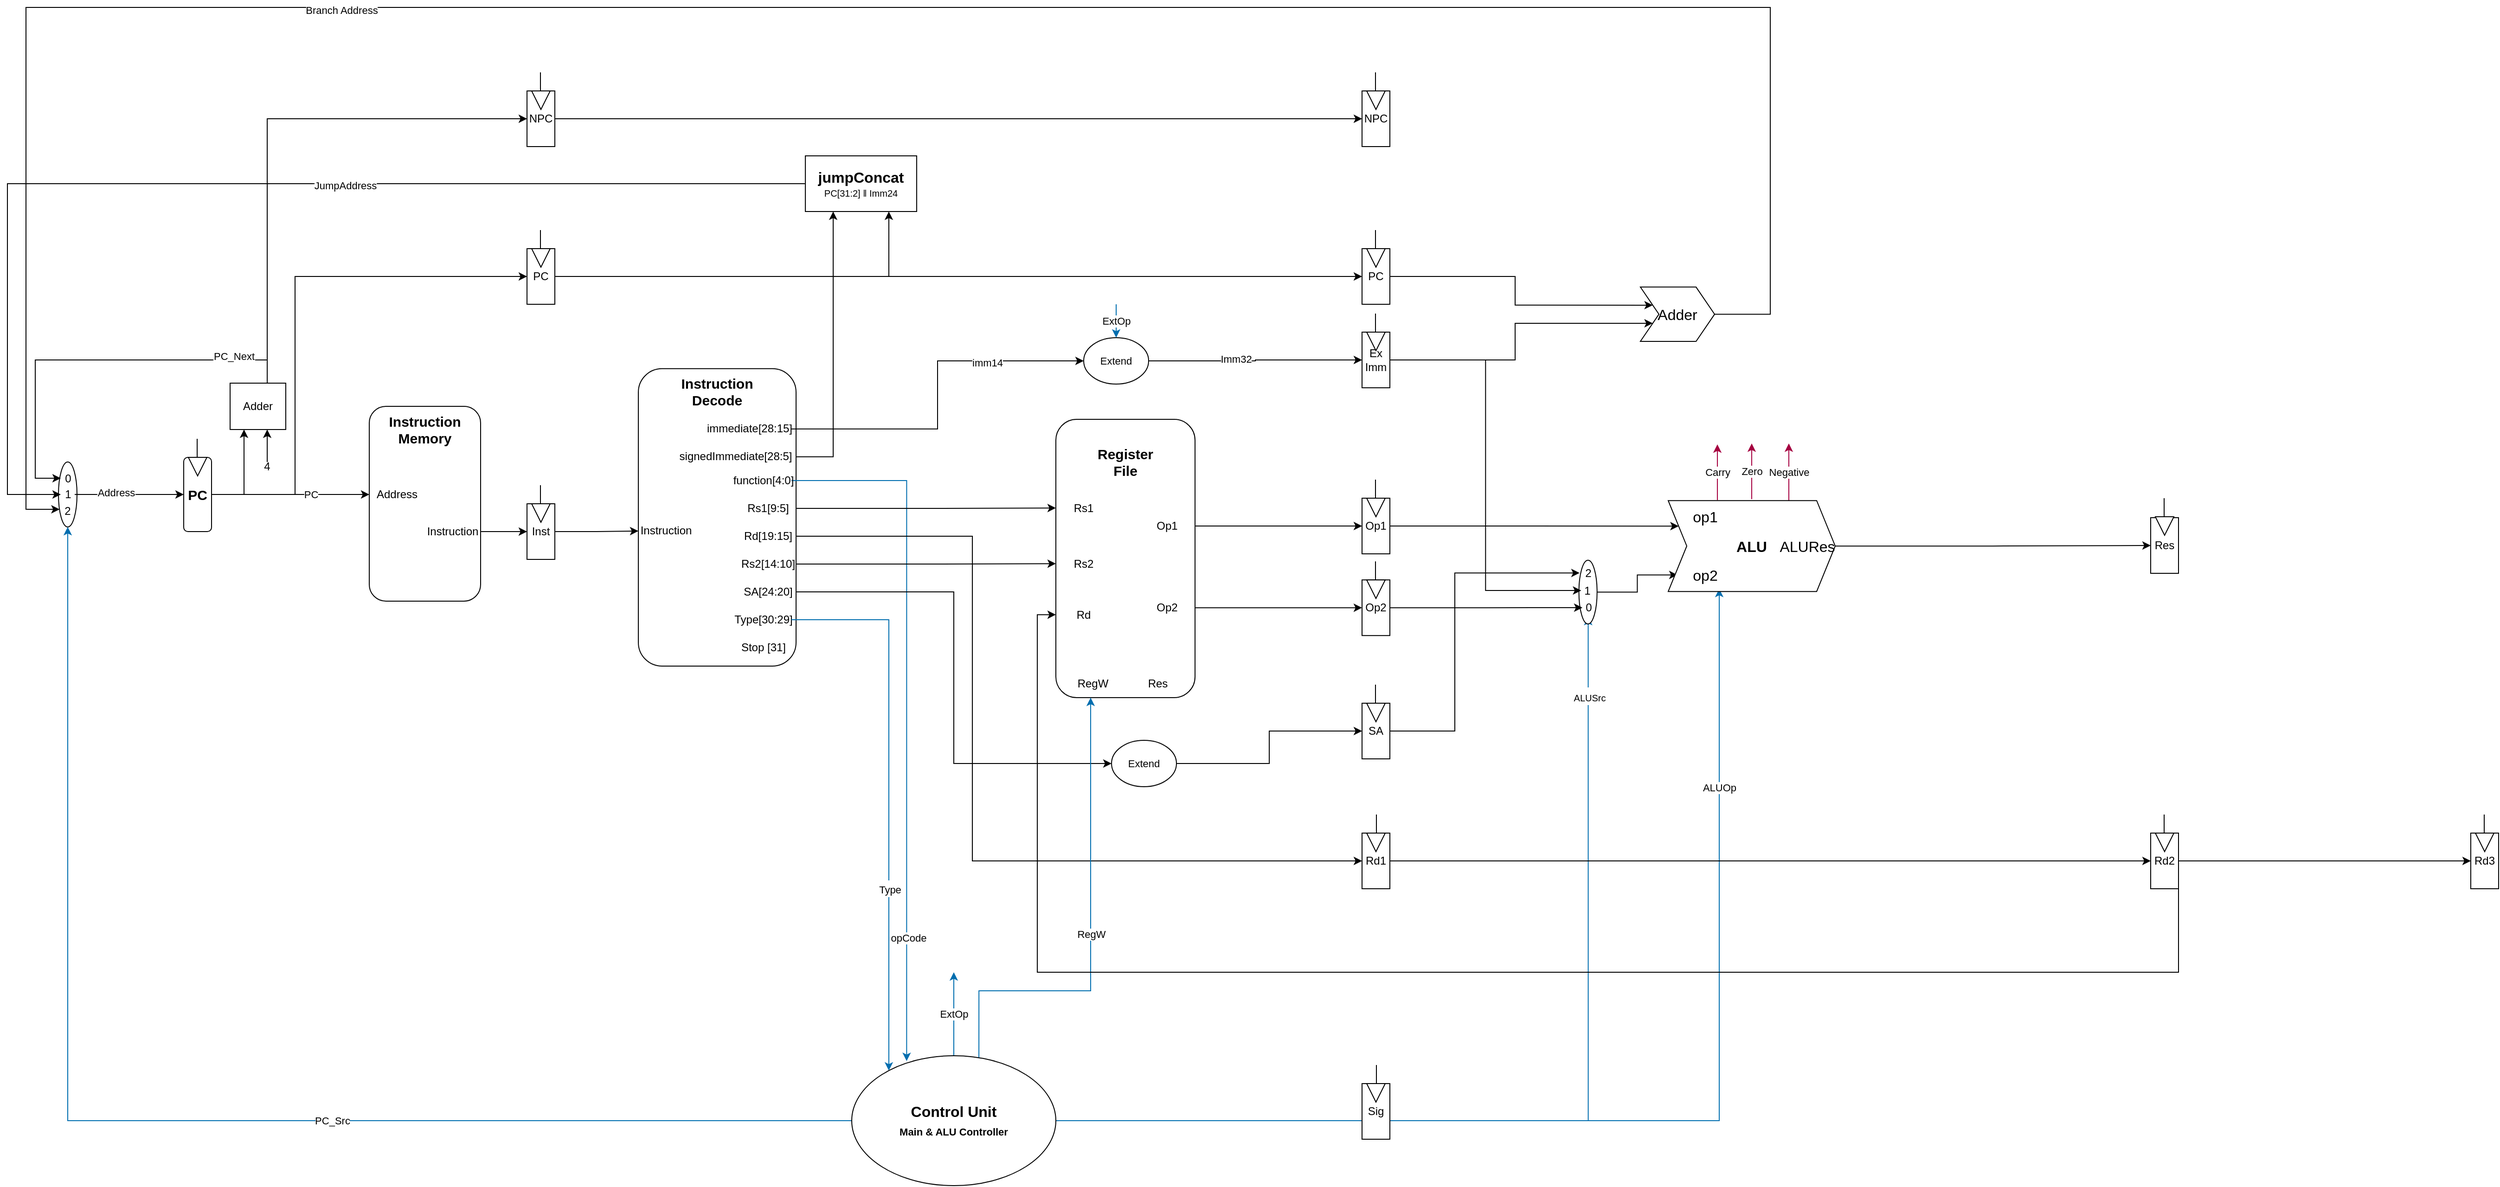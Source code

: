 <mxfile version="20.8.20" type="device"><diagram name="Page-1" id="oXEudOJj_U4BH6R97gdO"><mxGraphModel dx="4700" dy="2880" grid="1" gridSize="10" guides="1" tooltips="1" connect="1" arrows="1" fold="1" page="1" pageScale="1" pageWidth="850" pageHeight="1100" math="0" shadow="0"><root><mxCell id="0"/><mxCell id="1" parent="0"/><mxCell id="ouAhPFaxpFhqAEhYPpZJ-1" value="" style="rounded=1;whiteSpace=wrap;html=1;" parent="1" vertex="1"><mxGeometry x="-1100" y="200" width="120" height="210" as="geometry"/></mxCell><mxCell id="ouAhPFaxpFhqAEhYPpZJ-2" value="&lt;b&gt;&lt;font style=&quot;font-size: 15px;&quot;&gt;Instruction Memory&lt;/font&gt;&lt;/b&gt;" style="text;html=1;strokeColor=none;fillColor=none;align=center;verticalAlign=middle;whiteSpace=wrap;rounded=0;" parent="1" vertex="1"><mxGeometry x="-1070" y="210" width="60" height="30" as="geometry"/></mxCell><mxCell id="ouAhPFaxpFhqAEhYPpZJ-3" value="Address" style="text;html=1;strokeColor=none;fillColor=none;align=center;verticalAlign=middle;whiteSpace=wrap;rounded=0;" parent="1" vertex="1"><mxGeometry x="-1100" y="280" width="60" height="30" as="geometry"/></mxCell><mxCell id="ouAhPFaxpFhqAEhYPpZJ-62" style="edgeStyle=orthogonalEdgeStyle;rounded=0;orthogonalLoop=1;jettySize=auto;html=1;entryX=0;entryY=0.5;entryDx=0;entryDy=0;" parent="1" source="ouAhPFaxpFhqAEhYPpZJ-4" target="ouAhPFaxpFhqAEhYPpZJ-21" edge="1"><mxGeometry relative="1" as="geometry"/></mxCell><mxCell id="ouAhPFaxpFhqAEhYPpZJ-4" value="Instruction" style="text;html=1;strokeColor=none;fillColor=none;align=center;verticalAlign=middle;whiteSpace=wrap;rounded=0;" parent="1" vertex="1"><mxGeometry x="-1040" y="320" width="60" height="30" as="geometry"/></mxCell><mxCell id="ouAhPFaxpFhqAEhYPpZJ-5" value="" style="rounded=1;whiteSpace=wrap;html=1;" parent="1" vertex="1"><mxGeometry x="-810" y="159.41" width="170" height="320.59" as="geometry"/></mxCell><mxCell id="ouAhPFaxpFhqAEhYPpZJ-6" value="Instruction" style="text;html=1;strokeColor=none;fillColor=none;align=center;verticalAlign=middle;whiteSpace=wrap;rounded=0;" parent="1" vertex="1"><mxGeometry x="-810" y="319.41" width="60" height="30" as="geometry"/></mxCell><mxCell id="ouAhPFaxpFhqAEhYPpZJ-7" value="&lt;b&gt;&lt;font style=&quot;font-size: 15px;&quot;&gt;Instruction Decode&lt;/font&gt;&lt;/b&gt;" style="text;html=1;strokeColor=none;fillColor=none;align=center;verticalAlign=middle;whiteSpace=wrap;rounded=0;" parent="1" vertex="1"><mxGeometry x="-755" y="169.41" width="60" height="30" as="geometry"/></mxCell><mxCell id="6wjVAZFDUdarTCXk0sE8-6" style="edgeStyle=orthogonalEdgeStyle;rounded=0;orthogonalLoop=1;jettySize=auto;html=1;fillColor=#1ba1e2;strokeColor=#006EAF;entryX=0.269;entryY=0.041;entryDx=0;entryDy=0;entryPerimeter=0;" edge="1" parent="1" source="ouAhPFaxpFhqAEhYPpZJ-8" target="6wjVAZFDUdarTCXk0sE8-11"><mxGeometry relative="1" as="geometry"><mxPoint x="-436" y="906" as="targetPoint"/></mxGeometry></mxCell><mxCell id="6wjVAZFDUdarTCXk0sE8-14" value="opCode" style="edgeLabel;html=1;align=center;verticalAlign=middle;resizable=0;points=[];fontSize=11;" vertex="1" connectable="0" parent="6wjVAZFDUdarTCXk0sE8-6"><mxGeometry x="0.644" y="2" relative="1" as="geometry"><mxPoint as="offset"/></mxGeometry></mxCell><mxCell id="ouAhPFaxpFhqAEhYPpZJ-8" value="function[4:0]" style="text;html=1;strokeColor=none;fillColor=none;align=center;verticalAlign=middle;whiteSpace=wrap;rounded=0;" parent="1" vertex="1"><mxGeometry x="-705" y="265" width="60" height="30" as="geometry"/></mxCell><mxCell id="6wjVAZFDUdarTCXk0sE8-16" style="edgeStyle=orthogonalEdgeStyle;rounded=0;orthogonalLoop=1;jettySize=auto;html=1;fontSize=11;entryX=0;entryY=0.5;entryDx=0;entryDy=0;" edge="1" parent="1" source="ouAhPFaxpFhqAEhYPpZJ-9" target="ouAhPFaxpFhqAEhYPpZJ-29"><mxGeometry relative="1" as="geometry"><mxPoint x="-470" y="380" as="targetPoint"/></mxGeometry></mxCell><mxCell id="ouAhPFaxpFhqAEhYPpZJ-9" value="Rs2[14:10]" style="text;html=1;strokeColor=none;fillColor=none;align=center;verticalAlign=middle;whiteSpace=wrap;rounded=0;" parent="1" vertex="1"><mxGeometry x="-700" y="355" width="60" height="30" as="geometry"/></mxCell><mxCell id="6wjVAZFDUdarTCXk0sE8-15" style="edgeStyle=orthogonalEdgeStyle;rounded=0;orthogonalLoop=1;jettySize=auto;html=1;entryX=0;entryY=0.5;entryDx=0;entryDy=0;fontSize=11;" edge="1" parent="1" source="ouAhPFaxpFhqAEhYPpZJ-10" target="ouAhPFaxpFhqAEhYPpZJ-27"><mxGeometry relative="1" as="geometry"/></mxCell><mxCell id="ouAhPFaxpFhqAEhYPpZJ-10" value="Rs1[9:5]" style="text;html=1;strokeColor=none;fillColor=none;align=center;verticalAlign=middle;whiteSpace=wrap;rounded=0;" parent="1" vertex="1"><mxGeometry x="-700" y="295" width="60" height="30" as="geometry"/></mxCell><mxCell id="6wjVAZFDUdarTCXk0sE8-27" style="edgeStyle=orthogonalEdgeStyle;rounded=0;orthogonalLoop=1;jettySize=auto;html=1;fontSize=11;entryX=0;entryY=0.5;entryDx=0;entryDy=0;" edge="1" parent="1" source="ouAhPFaxpFhqAEhYPpZJ-12" target="6wjVAZFDUdarTCXk0sE8-28"><mxGeometry relative="1" as="geometry"><mxPoint x="-420" y="731" as="targetPoint"/><Array as="points"><mxPoint x="-450" y="340"/><mxPoint x="-450" y="690"/></Array></mxGeometry></mxCell><mxCell id="ouAhPFaxpFhqAEhYPpZJ-12" value="Rd[19:15]" style="text;html=1;strokeColor=none;fillColor=none;align=center;verticalAlign=middle;whiteSpace=wrap;rounded=0;" parent="1" vertex="1"><mxGeometry x="-700" y="325" width="60" height="30" as="geometry"/></mxCell><mxCell id="6wjVAZFDUdarTCXk0sE8-146" style="edgeStyle=orthogonalEdgeStyle;rounded=0;orthogonalLoop=1;jettySize=auto;html=1;entryX=0;entryY=0.5;entryDx=0;entryDy=0;fontSize=11;" edge="1" parent="1" source="ouAhPFaxpFhqAEhYPpZJ-15" target="6wjVAZFDUdarTCXk0sE8-141"><mxGeometry relative="1" as="geometry"/></mxCell><mxCell id="ouAhPFaxpFhqAEhYPpZJ-15" value="SA[24:20]" style="text;html=1;strokeColor=none;fillColor=none;align=center;verticalAlign=middle;whiteSpace=wrap;rounded=0;" parent="1" vertex="1"><mxGeometry x="-700" y="385" width="60" height="30" as="geometry"/></mxCell><mxCell id="wLsJZr9vulb0QZbWlHcq-2" style="edgeStyle=orthogonalEdgeStyle;rounded=0;orthogonalLoop=1;jettySize=auto;html=1;entryX=0.25;entryY=1;entryDx=0;entryDy=0;" parent="1" source="ouAhPFaxpFhqAEhYPpZJ-16" edge="1" target="6wjVAZFDUdarTCXk0sE8-1"><mxGeometry relative="1" as="geometry"><mxPoint x="-570" y="20" as="targetPoint"/></mxGeometry></mxCell><mxCell id="ouAhPFaxpFhqAEhYPpZJ-16" value="signedImmediate[28:5]" style="text;html=1;strokeColor=none;fillColor=none;align=center;verticalAlign=middle;whiteSpace=wrap;rounded=0;" parent="1" vertex="1"><mxGeometry x="-770" y="239.41" width="130" height="30" as="geometry"/></mxCell><mxCell id="6wjVAZFDUdarTCXk0sE8-44" style="edgeStyle=orthogonalEdgeStyle;rounded=0;orthogonalLoop=1;jettySize=auto;html=1;entryX=0;entryY=0.5;entryDx=0;entryDy=0;fontSize=11;" edge="1" parent="1" source="ouAhPFaxpFhqAEhYPpZJ-17" target="6wjVAZFDUdarTCXk0sE8-43"><mxGeometry relative="1" as="geometry"/></mxCell><mxCell id="6wjVAZFDUdarTCXk0sE8-45" value="imm14" style="edgeLabel;html=1;align=center;verticalAlign=middle;resizable=0;points=[];fontSize=11;" vertex="1" connectable="0" parent="6wjVAZFDUdarTCXk0sE8-44"><mxGeometry x="0.464" y="-2" relative="1" as="geometry"><mxPoint as="offset"/></mxGeometry></mxCell><mxCell id="ouAhPFaxpFhqAEhYPpZJ-17" value="immediate[28:15]" style="text;html=1;strokeColor=none;fillColor=none;align=center;verticalAlign=middle;whiteSpace=wrap;rounded=0;" parent="1" vertex="1"><mxGeometry x="-735" y="209.41" width="90" height="30" as="geometry"/></mxCell><mxCell id="ouAhPFaxpFhqAEhYPpZJ-20" style="edgeStyle=orthogonalEdgeStyle;rounded=0;orthogonalLoop=1;jettySize=auto;html=1;entryX=0;entryY=0.5;entryDx=0;entryDy=0;" parent="1" source="ouAhPFaxpFhqAEhYPpZJ-19" target="ouAhPFaxpFhqAEhYPpZJ-3" edge="1"><mxGeometry relative="1" as="geometry"><Array as="points"><mxPoint x="-1230" y="295"/><mxPoint x="-1230" y="295"/></Array></mxGeometry></mxCell><mxCell id="ouAhPFaxpFhqAEhYPpZJ-66" value="PC" style="edgeLabel;html=1;align=center;verticalAlign=middle;resizable=0;points=[];" parent="ouAhPFaxpFhqAEhYPpZJ-20" vertex="1" connectable="0"><mxGeometry x="0.259" relative="1" as="geometry"><mxPoint as="offset"/></mxGeometry></mxCell><mxCell id="ouAhPFaxpFhqAEhYPpZJ-55" style="edgeStyle=orthogonalEdgeStyle;rounded=0;orthogonalLoop=1;jettySize=auto;html=1;entryX=0.25;entryY=1;entryDx=0;entryDy=0;" parent="1" source="ouAhPFaxpFhqAEhYPpZJ-19" target="ouAhPFaxpFhqAEhYPpZJ-38" edge="1"><mxGeometry relative="1" as="geometry"/></mxCell><mxCell id="wLsJZr9vulb0QZbWlHcq-12" style="edgeStyle=orthogonalEdgeStyle;rounded=0;orthogonalLoop=1;jettySize=auto;html=1;entryX=0;entryY=0.5;entryDx=0;entryDy=0;" parent="1" source="ouAhPFaxpFhqAEhYPpZJ-19" target="wLsJZr9vulb0QZbWlHcq-9" edge="1"><mxGeometry relative="1" as="geometry"><Array as="points"><mxPoint x="-1180" y="295"/><mxPoint x="-1180" y="60"/></Array></mxGeometry></mxCell><mxCell id="ouAhPFaxpFhqAEhYPpZJ-19" value="&lt;b&gt;&lt;font style=&quot;font-size: 15px;&quot;&gt;PC&lt;/font&gt;&lt;/b&gt;" style="rounded=1;whiteSpace=wrap;html=1;" parent="1" vertex="1"><mxGeometry x="-1300" y="255" width="30" height="80" as="geometry"/></mxCell><mxCell id="ouAhPFaxpFhqAEhYPpZJ-24" value="" style="rounded=1;whiteSpace=wrap;html=1;" parent="1" vertex="1"><mxGeometry x="-360" y="214" width="150" height="300" as="geometry"/></mxCell><mxCell id="ouAhPFaxpFhqAEhYPpZJ-25" style="edgeStyle=orthogonalEdgeStyle;rounded=0;orthogonalLoop=1;jettySize=auto;html=1;exitX=0.5;exitY=1;exitDx=0;exitDy=0;" parent="1" source="ouAhPFaxpFhqAEhYPpZJ-5" target="ouAhPFaxpFhqAEhYPpZJ-5" edge="1"><mxGeometry relative="1" as="geometry"/></mxCell><mxCell id="ouAhPFaxpFhqAEhYPpZJ-26" value="&lt;b&gt;&lt;font style=&quot;font-size: 15px;&quot;&gt;Register File&lt;/font&gt;&lt;/b&gt;" style="text;html=1;strokeColor=none;fillColor=none;align=center;verticalAlign=middle;whiteSpace=wrap;rounded=0;" parent="1" vertex="1"><mxGeometry x="-315" y="244.59" width="60" height="30" as="geometry"/></mxCell><mxCell id="ouAhPFaxpFhqAEhYPpZJ-27" value="Rs1" style="text;html=1;strokeColor=none;fillColor=none;align=center;verticalAlign=middle;whiteSpace=wrap;rounded=0;" parent="1" vertex="1"><mxGeometry x="-360" y="294.59" width="60" height="30" as="geometry"/></mxCell><mxCell id="ouAhPFaxpFhqAEhYPpZJ-29" value="Rs2" style="text;html=1;strokeColor=none;fillColor=none;align=center;verticalAlign=middle;whiteSpace=wrap;rounded=0;" parent="1" vertex="1"><mxGeometry x="-360" y="354.59" width="60" height="30" as="geometry"/></mxCell><mxCell id="ouAhPFaxpFhqAEhYPpZJ-30" value="Rd" style="text;html=1;strokeColor=none;fillColor=none;align=center;verticalAlign=middle;whiteSpace=wrap;rounded=0;" parent="1" vertex="1"><mxGeometry x="-360" y="409.59" width="60" height="30" as="geometry"/></mxCell><mxCell id="ouAhPFaxpFhqAEhYPpZJ-34" value="" style="ellipse;whiteSpace=wrap;html=1;rotation=90;" parent="1" vertex="1"><mxGeometry x="-1460" y="285" width="70" height="20" as="geometry"/></mxCell><mxCell id="ouAhPFaxpFhqAEhYPpZJ-35" value="2" style="text;html=1;strokeColor=none;fillColor=none;align=center;verticalAlign=middle;whiteSpace=wrap;rounded=0;" parent="1" vertex="1"><mxGeometry x="-1433.75" y="305" width="17.5" height="15" as="geometry"/></mxCell><mxCell id="ouAhPFaxpFhqAEhYPpZJ-36" value="1" style="text;html=1;strokeColor=none;fillColor=none;align=center;verticalAlign=middle;whiteSpace=wrap;rounded=0;" parent="1" vertex="1"><mxGeometry x="-1432.5" y="280" width="15" height="30" as="geometry"/></mxCell><mxCell id="ouAhPFaxpFhqAEhYPpZJ-49" style="edgeStyle=orthogonalEdgeStyle;rounded=0;orthogonalLoop=1;jettySize=auto;html=1;entryX=0;entryY=0.5;entryDx=0;entryDy=0;exitX=1;exitY=0.5;exitDx=0;exitDy=0;" parent="1" source="ouAhPFaxpFhqAEhYPpZJ-36" target="ouAhPFaxpFhqAEhYPpZJ-19" edge="1"><mxGeometry relative="1" as="geometry"><Array as="points"/><mxPoint x="-1410" y="295" as="sourcePoint"/></mxGeometry></mxCell><mxCell id="ouAhPFaxpFhqAEhYPpZJ-64" value="Address" style="edgeLabel;html=1;align=center;verticalAlign=middle;resizable=0;points=[];" parent="ouAhPFaxpFhqAEhYPpZJ-49" vertex="1" connectable="0"><mxGeometry x="-0.255" y="2" relative="1" as="geometry"><mxPoint as="offset"/></mxGeometry></mxCell><mxCell id="ouAhPFaxpFhqAEhYPpZJ-37" value="0" style="text;html=1;strokeColor=none;fillColor=none;align=center;verticalAlign=middle;whiteSpace=wrap;rounded=0;" parent="1" vertex="1"><mxGeometry x="-1432.5" y="270" width="15" height="15" as="geometry"/></mxCell><mxCell id="ouAhPFaxpFhqAEhYPpZJ-46" style="edgeStyle=orthogonalEdgeStyle;rounded=0;orthogonalLoop=1;jettySize=auto;html=1;entryX=0;entryY=0.5;entryDx=0;entryDy=0;" parent="1" source="ouAhPFaxpFhqAEhYPpZJ-38" target="ouAhPFaxpFhqAEhYPpZJ-37" edge="1"><mxGeometry relative="1" as="geometry"><Array as="points"><mxPoint x="-1210" y="150"/><mxPoint x="-1460" y="150"/><mxPoint x="-1460" y="278"/></Array><mxPoint x="-1425" y="260" as="targetPoint"/></mxGeometry></mxCell><mxCell id="ouAhPFaxpFhqAEhYPpZJ-65" value="PC_Next" style="edgeLabel;html=1;align=center;verticalAlign=middle;resizable=0;points=[];" parent="ouAhPFaxpFhqAEhYPpZJ-46" vertex="1" connectable="0"><mxGeometry x="-0.11" y="-4" relative="1" as="geometry"><mxPoint x="130" as="offset"/></mxGeometry></mxCell><mxCell id="ouAhPFaxpFhqAEhYPpZJ-85" style="edgeStyle=orthogonalEdgeStyle;rounded=0;orthogonalLoop=1;jettySize=auto;html=1;entryX=0;entryY=0.5;entryDx=0;entryDy=0;" parent="1" source="ouAhPFaxpFhqAEhYPpZJ-38" target="ouAhPFaxpFhqAEhYPpZJ-61" edge="1"><mxGeometry relative="1" as="geometry"><Array as="points"><mxPoint x="-1210" y="-110"/></Array></mxGeometry></mxCell><mxCell id="ouAhPFaxpFhqAEhYPpZJ-38" value="Adder" style="rounded=0;whiteSpace=wrap;html=1;" parent="1" vertex="1"><mxGeometry x="-1250" y="175" width="60" height="50" as="geometry"/></mxCell><mxCell id="ouAhPFaxpFhqAEhYPpZJ-63" style="edgeStyle=orthogonalEdgeStyle;rounded=0;orthogonalLoop=1;jettySize=auto;html=1;entryX=0;entryY=0.5;entryDx=0;entryDy=0;" parent="1" source="ouAhPFaxpFhqAEhYPpZJ-21" target="ouAhPFaxpFhqAEhYPpZJ-6" edge="1"><mxGeometry relative="1" as="geometry"/></mxCell><mxCell id="ouAhPFaxpFhqAEhYPpZJ-21" value="Inst" style="rounded=0;whiteSpace=wrap;html=1;" parent="1" vertex="1"><mxGeometry x="-930" y="305" width="30" height="60" as="geometry"/></mxCell><mxCell id="ouAhPFaxpFhqAEhYPpZJ-52" value="" style="triangle;whiteSpace=wrap;html=1;direction=south;" parent="1" vertex="1"><mxGeometry x="-1295" y="255" width="20" height="20" as="geometry"/></mxCell><mxCell id="ouAhPFaxpFhqAEhYPpZJ-53" value="" style="endArrow=none;html=1;rounded=0;" parent="1" edge="1"><mxGeometry width="50" height="50" relative="1" as="geometry"><mxPoint x="-1285.5" y="255" as="sourcePoint"/><mxPoint x="-1285.5" y="235" as="targetPoint"/></mxGeometry></mxCell><mxCell id="ouAhPFaxpFhqAEhYPpZJ-56" value="" style="endArrow=classic;html=1;rounded=0;" parent="1" edge="1"><mxGeometry width="50" height="50" relative="1" as="geometry"><mxPoint x="-1210" y="260" as="sourcePoint"/><mxPoint x="-1210" y="225" as="targetPoint"/></mxGeometry></mxCell><mxCell id="ouAhPFaxpFhqAEhYPpZJ-57" value="4" style="text;html=1;strokeColor=none;fillColor=none;align=center;verticalAlign=middle;whiteSpace=wrap;rounded=0;" parent="1" vertex="1"><mxGeometry x="-1240" y="250" width="60" height="30" as="geometry"/></mxCell><mxCell id="6wjVAZFDUdarTCXk0sE8-55" style="edgeStyle=orthogonalEdgeStyle;rounded=0;orthogonalLoop=1;jettySize=auto;html=1;entryX=0;entryY=0.5;entryDx=0;entryDy=0;fontSize=15;" edge="1" parent="1" source="ouAhPFaxpFhqAEhYPpZJ-61" target="6wjVAZFDUdarTCXk0sE8-52"><mxGeometry relative="1" as="geometry"/></mxCell><mxCell id="ouAhPFaxpFhqAEhYPpZJ-61" value="NPC" style="rounded=0;whiteSpace=wrap;html=1;" parent="1" vertex="1"><mxGeometry x="-930" y="-140" width="30" height="60" as="geometry"/></mxCell><mxCell id="ouAhPFaxpFhqAEhYPpZJ-75" value="" style="triangle;whiteSpace=wrap;html=1;direction=south;" parent="1" vertex="1"><mxGeometry x="-925" y="305" width="20" height="20" as="geometry"/></mxCell><mxCell id="ouAhPFaxpFhqAEhYPpZJ-76" value="" style="endArrow=none;html=1;rounded=0;" parent="1" edge="1"><mxGeometry width="50" height="50" relative="1" as="geometry"><mxPoint x="-915.5" y="305" as="sourcePoint"/><mxPoint x="-915.5" y="285" as="targetPoint"/></mxGeometry></mxCell><mxCell id="ouAhPFaxpFhqAEhYPpZJ-77" value="" style="triangle;whiteSpace=wrap;html=1;direction=south;" parent="1" vertex="1"><mxGeometry x="-925" y="-140" width="20" height="20" as="geometry"/></mxCell><mxCell id="ouAhPFaxpFhqAEhYPpZJ-78" value="" style="endArrow=none;html=1;rounded=0;" parent="1" edge="1"><mxGeometry width="50" height="50" relative="1" as="geometry"><mxPoint x="-915.5" y="-140" as="sourcePoint"/><mxPoint x="-915.5" y="-160" as="targetPoint"/></mxGeometry></mxCell><mxCell id="ouAhPFaxpFhqAEhYPpZJ-80" style="edgeStyle=orthogonalEdgeStyle;rounded=0;orthogonalLoop=1;jettySize=auto;html=1;entryX=1;entryY=0.5;entryDx=0;entryDy=0;fillColor=#1ba1e2;strokeColor=#006EAF;exitX=0;exitY=0.5;exitDx=0;exitDy=0;" parent="1" source="6wjVAZFDUdarTCXk0sE8-11" target="ouAhPFaxpFhqAEhYPpZJ-34" edge="1"><mxGeometry relative="1" as="geometry"><mxPoint x="-605" y="720" as="sourcePoint"/></mxGeometry></mxCell><mxCell id="ouAhPFaxpFhqAEhYPpZJ-82" value="PC_Src" style="edgeLabel;html=1;align=center;verticalAlign=middle;resizable=0;points=[];" parent="ouAhPFaxpFhqAEhYPpZJ-80" vertex="1" connectable="0"><mxGeometry x="0.588" y="2" relative="1" as="geometry"><mxPoint x="287" y="334" as="offset"/></mxGeometry></mxCell><mxCell id="6wjVAZFDUdarTCXk0sE8-2" style="edgeStyle=orthogonalEdgeStyle;rounded=0;orthogonalLoop=1;jettySize=auto;html=1;entryX=0.75;entryY=1;entryDx=0;entryDy=0;" edge="1" parent="1" source="wLsJZr9vulb0QZbWlHcq-9" target="6wjVAZFDUdarTCXk0sE8-1"><mxGeometry relative="1" as="geometry"/></mxCell><mxCell id="wLsJZr9vulb0QZbWlHcq-9" value="PC" style="rounded=0;whiteSpace=wrap;html=1;" parent="1" vertex="1"><mxGeometry x="-930" y="30" width="30" height="60" as="geometry"/></mxCell><mxCell id="wLsJZr9vulb0QZbWlHcq-10" value="" style="triangle;whiteSpace=wrap;html=1;direction=south;" parent="1" vertex="1"><mxGeometry x="-925" y="30" width="20" height="20" as="geometry"/></mxCell><mxCell id="wLsJZr9vulb0QZbWlHcq-11" value="" style="endArrow=none;html=1;rounded=0;" parent="1" edge="1"><mxGeometry width="50" height="50" relative="1" as="geometry"><mxPoint x="-915.5" y="30" as="sourcePoint"/><mxPoint x="-915.5" y="10" as="targetPoint"/></mxGeometry></mxCell><mxCell id="6wjVAZFDUdarTCXk0sE8-3" style="edgeStyle=orthogonalEdgeStyle;rounded=0;orthogonalLoop=1;jettySize=auto;html=1;" edge="1" parent="1" source="6wjVAZFDUdarTCXk0sE8-1" target="ouAhPFaxpFhqAEhYPpZJ-36"><mxGeometry relative="1" as="geometry"><Array as="points"><mxPoint x="-570" y="-40"/><mxPoint x="-1490" y="-40"/><mxPoint x="-1490" y="295"/></Array></mxGeometry></mxCell><mxCell id="6wjVAZFDUdarTCXk0sE8-4" value="JumpAddress" style="edgeLabel;html=1;align=center;verticalAlign=middle;resizable=0;points=[];" vertex="1" connectable="0" parent="6wjVAZFDUdarTCXk0sE8-3"><mxGeometry x="-0.206" y="2" relative="1" as="geometry"><mxPoint x="1" as="offset"/></mxGeometry></mxCell><mxCell id="6wjVAZFDUdarTCXk0sE8-1" value="&lt;b&gt;&lt;font style=&quot;font-size: 16px;&quot;&gt;jumpConcat&lt;/font&gt;&lt;br&gt;&lt;/b&gt;&lt;font style=&quot;font-size: 10px;&quot;&gt;PC[31:2] ‖ Imm24&lt;/font&gt;&lt;b&gt;&lt;br&gt;&lt;/b&gt;" style="rounded=0;whiteSpace=wrap;html=1;" vertex="1" parent="1"><mxGeometry x="-630" y="-70" width="120" height="60" as="geometry"/></mxCell><mxCell id="6wjVAZFDUdarTCXk0sE8-7" value="Type[30:29]" style="text;html=1;strokeColor=none;fillColor=none;align=center;verticalAlign=middle;whiteSpace=wrap;rounded=0;" vertex="1" parent="1"><mxGeometry x="-705" y="415" width="60" height="30" as="geometry"/></mxCell><mxCell id="6wjVAZFDUdarTCXk0sE8-10" style="edgeStyle=orthogonalEdgeStyle;rounded=0;orthogonalLoop=1;jettySize=auto;html=1;fontSize=16;fillColor=#1ba1e2;strokeColor=#006EAF;exitX=1;exitY=0.5;exitDx=0;exitDy=0;" edge="1" parent="1" source="6wjVAZFDUdarTCXk0sE8-7" target="6wjVAZFDUdarTCXk0sE8-11"><mxGeometry relative="1" as="geometry"><mxPoint x="-502.311" y="688.378" as="targetPoint"/><Array as="points"><mxPoint x="-540" y="430"/></Array></mxGeometry></mxCell><mxCell id="6wjVAZFDUdarTCXk0sE8-13" value="&lt;font style=&quot;font-size: 11px;&quot;&gt;Type&lt;/font&gt;" style="edgeLabel;html=1;align=center;verticalAlign=middle;resizable=0;points=[];fontSize=15;" vertex="1" connectable="0" parent="6wjVAZFDUdarTCXk0sE8-10"><mxGeometry x="0.331" y="1" relative="1" as="geometry"><mxPoint as="offset"/></mxGeometry></mxCell><mxCell id="6wjVAZFDUdarTCXk0sE8-9" value="Stop [31]" style="text;html=1;strokeColor=none;fillColor=none;align=center;verticalAlign=middle;whiteSpace=wrap;rounded=0;" vertex="1" parent="1"><mxGeometry x="-705" y="445" width="60" height="30" as="geometry"/></mxCell><mxCell id="6wjVAZFDUdarTCXk0sE8-96" style="edgeStyle=orthogonalEdgeStyle;rounded=0;orthogonalLoop=1;jettySize=auto;html=1;entryX=0.5;entryY=1;entryDx=0;entryDy=0;fontSize=16;fillColor=#1ba1e2;strokeColor=#006EAF;" edge="1" parent="1" source="6wjVAZFDUdarTCXk0sE8-11" target="6wjVAZFDUdarTCXk0sE8-26"><mxGeometry relative="1" as="geometry"/></mxCell><mxCell id="6wjVAZFDUdarTCXk0sE8-97" value="&lt;font size=&quot;1&quot;&gt;ALUSrc&lt;/font&gt;" style="edgeLabel;html=1;align=center;verticalAlign=middle;resizable=0;points=[];fontSize=16;" vertex="1" connectable="0" parent="6wjVAZFDUdarTCXk0sE8-96"><mxGeometry x="0.848" y="-1" relative="1" as="geometry"><mxPoint as="offset"/></mxGeometry></mxCell><mxCell id="6wjVAZFDUdarTCXk0sE8-100" value="ExtOp" style="edgeStyle=orthogonalEdgeStyle;rounded=0;orthogonalLoop=1;jettySize=auto;html=1;fontSize=11;fillColor=#1ba1e2;strokeColor=#006EAF;" edge="1" parent="1" source="6wjVAZFDUdarTCXk0sE8-11"><mxGeometry relative="1" as="geometry"><mxPoint x="-470" y="810" as="targetPoint"/><Array as="points"><mxPoint x="-470" y="820"/><mxPoint x="-470" y="820"/></Array></mxGeometry></mxCell><mxCell id="6wjVAZFDUdarTCXk0sE8-103" value="RegW" style="edgeStyle=orthogonalEdgeStyle;rounded=0;orthogonalLoop=1;jettySize=auto;html=1;entryX=0.25;entryY=1;entryDx=0;entryDy=0;fontSize=11;fillColor=#1ba1e2;strokeColor=#006EAF;exitX=0.623;exitY=0.026;exitDx=0;exitDy=0;exitPerimeter=0;" edge="1" parent="1" source="6wjVAZFDUdarTCXk0sE8-11" target="ouAhPFaxpFhqAEhYPpZJ-24"><mxGeometry relative="1" as="geometry"><Array as="points"><mxPoint x="-443" y="830"/><mxPoint x="-323" y="830"/></Array></mxGeometry></mxCell><mxCell id="6wjVAZFDUdarTCXk0sE8-113" style="edgeStyle=orthogonalEdgeStyle;rounded=0;orthogonalLoop=1;jettySize=auto;html=1;entryX=0.75;entryY=1;entryDx=0;entryDy=0;fontSize=11;fillColor=#1ba1e2;strokeColor=#006EAF;" edge="1" parent="1" source="6wjVAZFDUdarTCXk0sE8-11" target="6wjVAZFDUdarTCXk0sE8-88"><mxGeometry relative="1" as="geometry"/></mxCell><mxCell id="6wjVAZFDUdarTCXk0sE8-115" value="ALUOp" style="edgeLabel;html=1;align=center;verticalAlign=middle;resizable=0;points=[];fontSize=11;" vertex="1" connectable="0" parent="6wjVAZFDUdarTCXk0sE8-113"><mxGeometry x="0.666" relative="1" as="geometry"><mxPoint y="-1" as="offset"/></mxGeometry></mxCell><mxCell id="6wjVAZFDUdarTCXk0sE8-11" value="&lt;b&gt;&lt;font style=&quot;&quot;&gt;&lt;font style=&quot;font-size: 16px;&quot;&gt;Control Unit&lt;/font&gt;&lt;br&gt;&lt;font style=&quot;font-size: 11px;&quot;&gt;Main &amp;amp; ALU Controller&lt;/font&gt;&lt;/font&gt;&lt;/b&gt;" style="ellipse;whiteSpace=wrap;html=1;fontSize=16;" vertex="1" parent="1"><mxGeometry x="-580" y="900" width="220" height="140" as="geometry"/></mxCell><mxCell id="6wjVAZFDUdarTCXk0sE8-95" style="edgeStyle=orthogonalEdgeStyle;rounded=0;orthogonalLoop=1;jettySize=auto;html=1;fontSize=16;" edge="1" parent="1" source="6wjVAZFDUdarTCXk0sE8-24" target="6wjVAZFDUdarTCXk0sE8-88"><mxGeometry relative="1" as="geometry"/></mxCell><mxCell id="6wjVAZFDUdarTCXk0sE8-24" value="" style="ellipse;whiteSpace=wrap;html=1;rotation=90;" vertex="1" parent="1"><mxGeometry x="179.17" y="390.42" width="68.75" height="19.59" as="geometry"/></mxCell><mxCell id="6wjVAZFDUdarTCXk0sE8-25" value="1" style="text;html=1;strokeColor=none;fillColor=none;align=center;verticalAlign=middle;whiteSpace=wrap;rounded=0;" vertex="1" parent="1"><mxGeometry x="206.25" y="387.09" width="13.75" height="22.91" as="geometry"/></mxCell><mxCell id="6wjVAZFDUdarTCXk0sE8-26" value="0" style="text;html=1;strokeColor=none;fillColor=none;align=center;verticalAlign=middle;whiteSpace=wrap;rounded=0;" vertex="1" parent="1"><mxGeometry x="207.5" y="407.09" width="12.5" height="19.82" as="geometry"/></mxCell><mxCell id="6wjVAZFDUdarTCXk0sE8-40" style="edgeStyle=orthogonalEdgeStyle;rounded=0;orthogonalLoop=1;jettySize=auto;html=1;entryX=0;entryY=0.5;entryDx=0;entryDy=0;fontSize=11;" edge="1" parent="1" source="6wjVAZFDUdarTCXk0sE8-28" target="6wjVAZFDUdarTCXk0sE8-34"><mxGeometry relative="1" as="geometry"/></mxCell><mxCell id="6wjVAZFDUdarTCXk0sE8-28" value="Rd1" style="rounded=0;whiteSpace=wrap;html=1;" vertex="1" parent="1"><mxGeometry x="-30" y="660" width="30" height="60" as="geometry"/></mxCell><mxCell id="6wjVAZFDUdarTCXk0sE8-29" value="" style="triangle;whiteSpace=wrap;html=1;direction=south;" vertex="1" parent="1"><mxGeometry x="-25" y="660" width="20" height="20" as="geometry"/></mxCell><mxCell id="6wjVAZFDUdarTCXk0sE8-41" style="edgeStyle=orthogonalEdgeStyle;rounded=0;orthogonalLoop=1;jettySize=auto;html=1;entryX=0;entryY=0.5;entryDx=0;entryDy=0;fontSize=11;" edge="1" parent="1" source="6wjVAZFDUdarTCXk0sE8-34" target="6wjVAZFDUdarTCXk0sE8-37"><mxGeometry relative="1" as="geometry"/></mxCell><mxCell id="6wjVAZFDUdarTCXk0sE8-34" value="Rd2" style="rounded=0;whiteSpace=wrap;html=1;" vertex="1" parent="1"><mxGeometry x="820" y="660" width="30" height="60" as="geometry"/></mxCell><mxCell id="6wjVAZFDUdarTCXk0sE8-35" value="" style="triangle;whiteSpace=wrap;html=1;direction=south;" vertex="1" parent="1"><mxGeometry x="825" y="660" width="20" height="20" as="geometry"/></mxCell><mxCell id="6wjVAZFDUdarTCXk0sE8-36" value="" style="endArrow=none;html=1;rounded=0;" edge="1" parent="1"><mxGeometry width="50" height="50" relative="1" as="geometry"><mxPoint x="834.5" y="660" as="sourcePoint"/><mxPoint x="834.5" y="640" as="targetPoint"/></mxGeometry></mxCell><mxCell id="6wjVAZFDUdarTCXk0sE8-42" style="edgeStyle=orthogonalEdgeStyle;rounded=0;orthogonalLoop=1;jettySize=auto;html=1;entryX=0;entryY=0.5;entryDx=0;entryDy=0;fontSize=11;" edge="1" parent="1" source="6wjVAZFDUdarTCXk0sE8-37" target="ouAhPFaxpFhqAEhYPpZJ-30"><mxGeometry relative="1" as="geometry"><Array as="points"><mxPoint x="850" y="690"/><mxPoint x="850" y="810"/><mxPoint x="-380" y="810"/><mxPoint x="-380" y="425"/></Array></mxGeometry></mxCell><mxCell id="6wjVAZFDUdarTCXk0sE8-37" value="Rd3" style="rounded=0;whiteSpace=wrap;html=1;" vertex="1" parent="1"><mxGeometry x="1165" y="660" width="30" height="60" as="geometry"/></mxCell><mxCell id="6wjVAZFDUdarTCXk0sE8-38" value="" style="triangle;whiteSpace=wrap;html=1;direction=south;" vertex="1" parent="1"><mxGeometry x="1170" y="660" width="20" height="20" as="geometry"/></mxCell><mxCell id="6wjVAZFDUdarTCXk0sE8-39" value="" style="endArrow=none;html=1;rounded=0;" edge="1" parent="1"><mxGeometry width="50" height="50" relative="1" as="geometry"><mxPoint x="1179.5" y="660" as="sourcePoint"/><mxPoint x="1179.5" y="640" as="targetPoint"/></mxGeometry></mxCell><mxCell id="6wjVAZFDUdarTCXk0sE8-49" style="edgeStyle=orthogonalEdgeStyle;rounded=0;orthogonalLoop=1;jettySize=auto;html=1;entryX=0;entryY=0.5;entryDx=0;entryDy=0;fontSize=11;" edge="1" parent="1" source="6wjVAZFDUdarTCXk0sE8-43" target="6wjVAZFDUdarTCXk0sE8-46"><mxGeometry relative="1" as="geometry"/></mxCell><mxCell id="6wjVAZFDUdarTCXk0sE8-51" value="Imm32" style="edgeLabel;html=1;align=center;verticalAlign=middle;resizable=0;points=[];fontSize=11;" vertex="1" connectable="0" parent="6wjVAZFDUdarTCXk0sE8-49"><mxGeometry x="-0.188" y="2" relative="1" as="geometry"><mxPoint as="offset"/></mxGeometry></mxCell><mxCell id="6wjVAZFDUdarTCXk0sE8-43" value="Extend" style="ellipse;whiteSpace=wrap;html=1;fontSize=11;" vertex="1" parent="1"><mxGeometry x="-330" y="126" width="70" height="50" as="geometry"/></mxCell><mxCell id="6wjVAZFDUdarTCXk0sE8-91" style="edgeStyle=orthogonalEdgeStyle;rounded=0;orthogonalLoop=1;jettySize=auto;html=1;fontSize=16;entryX=0;entryY=0.5;entryDx=0;entryDy=0;" edge="1" parent="1" source="6wjVAZFDUdarTCXk0sE8-46" target="6wjVAZFDUdarTCXk0sE8-25"><mxGeometry relative="1" as="geometry"><mxPoint x="230" y="300.0" as="targetPoint"/></mxGeometry></mxCell><mxCell id="6wjVAZFDUdarTCXk0sE8-111" style="edgeStyle=orthogonalEdgeStyle;rounded=0;orthogonalLoop=1;jettySize=auto;html=1;entryX=0;entryY=0.75;entryDx=0;entryDy=0;fontSize=11;" edge="1" parent="1" source="6wjVAZFDUdarTCXk0sE8-46" target="6wjVAZFDUdarTCXk0sE8-110"><mxGeometry relative="1" as="geometry"/></mxCell><mxCell id="6wjVAZFDUdarTCXk0sE8-46" value="Ex&lt;br&gt;Imm" style="rounded=0;whiteSpace=wrap;html=1;" vertex="1" parent="1"><mxGeometry x="-30" y="120" width="30" height="60" as="geometry"/></mxCell><mxCell id="6wjVAZFDUdarTCXk0sE8-47" value="" style="triangle;whiteSpace=wrap;html=1;direction=south;" vertex="1" parent="1"><mxGeometry x="-25" y="120" width="20" height="20" as="geometry"/></mxCell><mxCell id="6wjVAZFDUdarTCXk0sE8-48" value="" style="endArrow=none;html=1;rounded=0;" edge="1" parent="1"><mxGeometry width="50" height="50" relative="1" as="geometry"><mxPoint x="-15.5" y="120" as="sourcePoint"/><mxPoint x="-15.5" y="100" as="targetPoint"/></mxGeometry></mxCell><mxCell id="6wjVAZFDUdarTCXk0sE8-52" value="NPC" style="rounded=0;whiteSpace=wrap;html=1;" vertex="1" parent="1"><mxGeometry x="-30" y="-140" width="30" height="60" as="geometry"/></mxCell><mxCell id="6wjVAZFDUdarTCXk0sE8-53" value="" style="triangle;whiteSpace=wrap;html=1;direction=south;" vertex="1" parent="1"><mxGeometry x="-25" y="-140" width="20" height="20" as="geometry"/></mxCell><mxCell id="6wjVAZFDUdarTCXk0sE8-54" value="" style="endArrow=none;html=1;rounded=0;" edge="1" parent="1"><mxGeometry width="50" height="50" relative="1" as="geometry"><mxPoint x="-15.5" y="-140" as="sourcePoint"/><mxPoint x="-15.5" y="-160" as="targetPoint"/></mxGeometry></mxCell><mxCell id="6wjVAZFDUdarTCXk0sE8-112" style="edgeStyle=orthogonalEdgeStyle;rounded=0;orthogonalLoop=1;jettySize=auto;html=1;entryX=0;entryY=0.25;entryDx=0;entryDy=0;fontSize=11;" edge="1" parent="1" source="6wjVAZFDUdarTCXk0sE8-56" target="6wjVAZFDUdarTCXk0sE8-110"><mxGeometry relative="1" as="geometry"/></mxCell><mxCell id="6wjVAZFDUdarTCXk0sE8-56" value="PC" style="rounded=0;whiteSpace=wrap;html=1;" vertex="1" parent="1"><mxGeometry x="-30" y="30" width="30" height="60" as="geometry"/></mxCell><mxCell id="6wjVAZFDUdarTCXk0sE8-57" value="" style="triangle;whiteSpace=wrap;html=1;direction=south;" vertex="1" parent="1"><mxGeometry x="-25" y="30" width="20" height="20" as="geometry"/></mxCell><mxCell id="6wjVAZFDUdarTCXk0sE8-58" value="" style="endArrow=none;html=1;rounded=0;" edge="1" parent="1"><mxGeometry width="50" height="50" relative="1" as="geometry"><mxPoint x="-15.5" y="30" as="sourcePoint"/><mxPoint x="-15.5" y="10" as="targetPoint"/></mxGeometry></mxCell><mxCell id="6wjVAZFDUdarTCXk0sE8-89" style="edgeStyle=orthogonalEdgeStyle;rounded=0;orthogonalLoop=1;jettySize=auto;html=1;entryX=0;entryY=0.25;entryDx=0;entryDy=0;fontSize=16;" edge="1" parent="1" source="6wjVAZFDUdarTCXk0sE8-61" target="6wjVAZFDUdarTCXk0sE8-86"><mxGeometry relative="1" as="geometry"/></mxCell><mxCell id="6wjVAZFDUdarTCXk0sE8-61" value="Op1" style="rounded=0;whiteSpace=wrap;html=1;" vertex="1" parent="1"><mxGeometry x="-30" y="299" width="30" height="60" as="geometry"/></mxCell><mxCell id="6wjVAZFDUdarTCXk0sE8-62" value="" style="triangle;whiteSpace=wrap;html=1;direction=south;" vertex="1" parent="1"><mxGeometry x="-25" y="299" width="20" height="20" as="geometry"/></mxCell><mxCell id="6wjVAZFDUdarTCXk0sE8-63" value="" style="endArrow=none;html=1;rounded=0;" edge="1" parent="1"><mxGeometry width="50" height="50" relative="1" as="geometry"><mxPoint x="-15.5" y="299" as="sourcePoint"/><mxPoint x="-15.5" y="279" as="targetPoint"/></mxGeometry></mxCell><mxCell id="6wjVAZFDUdarTCXk0sE8-90" style="edgeStyle=orthogonalEdgeStyle;rounded=0;orthogonalLoop=1;jettySize=auto;html=1;entryX=0;entryY=0.5;entryDx=0;entryDy=0;fontSize=16;" edge="1" parent="1" source="6wjVAZFDUdarTCXk0sE8-64" target="6wjVAZFDUdarTCXk0sE8-26"><mxGeometry relative="1" as="geometry"/></mxCell><mxCell id="6wjVAZFDUdarTCXk0sE8-64" value="Op2" style="rounded=0;whiteSpace=wrap;html=1;" vertex="1" parent="1"><mxGeometry x="-30" y="387.09" width="30" height="60" as="geometry"/></mxCell><mxCell id="6wjVAZFDUdarTCXk0sE8-65" value="" style="triangle;whiteSpace=wrap;html=1;direction=south;" vertex="1" parent="1"><mxGeometry x="-25" y="387.09" width="20" height="20" as="geometry"/></mxCell><mxCell id="6wjVAZFDUdarTCXk0sE8-66" value="" style="endArrow=none;html=1;rounded=0;" edge="1" parent="1"><mxGeometry width="50" height="50" relative="1" as="geometry"><mxPoint x="-15.5" y="387.09" as="sourcePoint"/><mxPoint x="-15.5" y="367.09" as="targetPoint"/></mxGeometry></mxCell><mxCell id="6wjVAZFDUdarTCXk0sE8-72" style="edgeStyle=orthogonalEdgeStyle;rounded=0;orthogonalLoop=1;jettySize=auto;html=1;entryX=0;entryY=0.5;entryDx=0;entryDy=0;fontSize=15;" edge="1" parent="1" source="6wjVAZFDUdarTCXk0sE8-68" target="6wjVAZFDUdarTCXk0sE8-61"><mxGeometry relative="1" as="geometry"/></mxCell><mxCell id="6wjVAZFDUdarTCXk0sE8-68" value="Op1" style="text;html=1;strokeColor=none;fillColor=none;align=center;verticalAlign=middle;whiteSpace=wrap;rounded=0;" vertex="1" parent="1"><mxGeometry x="-270" y="314.0" width="60" height="30" as="geometry"/></mxCell><mxCell id="6wjVAZFDUdarTCXk0sE8-73" style="edgeStyle=orthogonalEdgeStyle;rounded=0;orthogonalLoop=1;jettySize=auto;html=1;fontSize=15;entryX=0;entryY=0.5;entryDx=0;entryDy=0;" edge="1" parent="1" source="6wjVAZFDUdarTCXk0sE8-69" target="6wjVAZFDUdarTCXk0sE8-64"><mxGeometry relative="1" as="geometry"><mxPoint x="-50" y="417.09" as="targetPoint"/></mxGeometry></mxCell><mxCell id="6wjVAZFDUdarTCXk0sE8-69" value="Op2" style="text;html=1;strokeColor=none;fillColor=none;align=center;verticalAlign=middle;whiteSpace=wrap;rounded=0;" vertex="1" parent="1"><mxGeometry x="-270" y="402.09" width="60" height="30" as="geometry"/></mxCell><mxCell id="6wjVAZFDUdarTCXk0sE8-75" value="" style="endArrow=none;html=1;rounded=0;" edge="1" parent="1"><mxGeometry width="50" height="50" relative="1" as="geometry"><mxPoint x="-14.5" y="660" as="sourcePoint"/><mxPoint x="-14.5" y="640" as="targetPoint"/></mxGeometry></mxCell><mxCell id="6wjVAZFDUdarTCXk0sE8-149" style="edgeStyle=orthogonalEdgeStyle;rounded=0;orthogonalLoop=1;jettySize=auto;html=1;entryX=0;entryY=0.5;entryDx=0;entryDy=0;fontSize=11;" edge="1" parent="1" source="6wjVAZFDUdarTCXk0sE8-78" target="6wjVAZFDUdarTCXk0sE8-148"><mxGeometry relative="1" as="geometry"><Array as="points"><mxPoint x="70" y="550"/><mxPoint x="70" y="380"/></Array></mxGeometry></mxCell><mxCell id="6wjVAZFDUdarTCXk0sE8-78" value="SA" style="rounded=0;whiteSpace=wrap;html=1;" vertex="1" parent="1"><mxGeometry x="-30" y="520" width="30" height="60" as="geometry"/></mxCell><mxCell id="6wjVAZFDUdarTCXk0sE8-79" value="" style="triangle;whiteSpace=wrap;html=1;direction=south;" vertex="1" parent="1"><mxGeometry x="-25" y="520" width="20" height="20" as="geometry"/></mxCell><mxCell id="6wjVAZFDUdarTCXk0sE8-80" value="" style="endArrow=none;html=1;rounded=0;" edge="1" parent="1"><mxGeometry width="50" height="50" relative="1" as="geometry"><mxPoint x="-15.5" y="520" as="sourcePoint"/><mxPoint x="-15.5" y="500" as="targetPoint"/></mxGeometry></mxCell><mxCell id="6wjVAZFDUdarTCXk0sE8-83" value="" style="endArrow=classic;html=1;rounded=0;fontSize=15;entryX=0;entryY=0.5;entryDx=0;entryDy=0;" edge="1" parent="1" target="6wjVAZFDUdarTCXk0sE8-56"><mxGeometry width="50" height="50" relative="1" as="geometry"><mxPoint x="-540" y="60" as="sourcePoint"/><mxPoint x="-490" y="10" as="targetPoint"/></mxGeometry></mxCell><mxCell id="6wjVAZFDUdarTCXk0sE8-107" value="Zero" style="edgeStyle=orthogonalEdgeStyle;rounded=0;orthogonalLoop=1;jettySize=auto;html=1;fontSize=11;fillColor=#d80073;strokeColor=#A50040;" edge="1" parent="1"><mxGeometry relative="1" as="geometry"><mxPoint x="390" y="240" as="targetPoint"/><mxPoint x="390" y="300" as="sourcePoint"/></mxGeometry></mxCell><mxCell id="6wjVAZFDUdarTCXk0sE8-108" value="Negative" style="edgeStyle=orthogonalEdgeStyle;rounded=0;orthogonalLoop=1;jettySize=auto;html=1;fontSize=11;fillColor=#d80073;strokeColor=#A50040;" edge="1" parent="1" source="6wjVAZFDUdarTCXk0sE8-86"><mxGeometry relative="1" as="geometry"><mxPoint x="430" y="240" as="targetPoint"/><Array as="points"><mxPoint x="430" y="290"/><mxPoint x="430" y="290"/></Array></mxGeometry></mxCell><mxCell id="6wjVAZFDUdarTCXk0sE8-126" style="edgeStyle=orthogonalEdgeStyle;rounded=0;orthogonalLoop=1;jettySize=auto;html=1;fontSize=11;entryX=0;entryY=0.5;entryDx=0;entryDy=0;" edge="1" parent="1" source="6wjVAZFDUdarTCXk0sE8-86" target="6wjVAZFDUdarTCXk0sE8-127"><mxGeometry relative="1" as="geometry"><mxPoint x="640" y="350.59" as="targetPoint"/></mxGeometry></mxCell><mxCell id="6wjVAZFDUdarTCXk0sE8-86" value="&lt;b&gt;ALU&lt;/b&gt;" style="shape=step;perimeter=stepPerimeter;whiteSpace=wrap;html=1;fixedSize=1;fontSize=16;" vertex="1" parent="1"><mxGeometry x="300" y="301.59" width="180" height="98" as="geometry"/></mxCell><mxCell id="6wjVAZFDUdarTCXk0sE8-87" value="op1" style="text;html=1;strokeColor=none;fillColor=none;align=center;verticalAlign=middle;whiteSpace=wrap;rounded=0;fontSize=16;" vertex="1" parent="1"><mxGeometry x="310" y="303.59" width="60" height="30" as="geometry"/></mxCell><mxCell id="6wjVAZFDUdarTCXk0sE8-88" value="op2" style="text;html=1;strokeColor=none;fillColor=none;align=center;verticalAlign=middle;whiteSpace=wrap;rounded=0;fontSize=16;" vertex="1" parent="1"><mxGeometry x="310" y="366.68" width="60" height="30" as="geometry"/></mxCell><mxCell id="6wjVAZFDUdarTCXk0sE8-102" value="ExtOp" style="endArrow=classic;html=1;rounded=0;fontSize=11;entryX=0.5;entryY=0;entryDx=0;entryDy=0;fillColor=#1ba1e2;strokeColor=#006EAF;" edge="1" parent="1" target="6wjVAZFDUdarTCXk0sE8-43"><mxGeometry width="50" height="50" relative="1" as="geometry"><mxPoint x="-295" y="90" as="sourcePoint"/><mxPoint x="-247" y="45" as="targetPoint"/></mxGeometry></mxCell><mxCell id="6wjVAZFDUdarTCXk0sE8-104" value="RegW" style="text;html=1;strokeColor=none;fillColor=none;align=center;verticalAlign=middle;whiteSpace=wrap;rounded=0;" vertex="1" parent="1"><mxGeometry x="-350" y="484" width="60" height="30" as="geometry"/></mxCell><mxCell id="6wjVAZFDUdarTCXk0sE8-105" value="Res" style="text;html=1;strokeColor=none;fillColor=none;align=center;verticalAlign=middle;whiteSpace=wrap;rounded=0;" vertex="1" parent="1"><mxGeometry x="-280" y="484" width="60" height="30" as="geometry"/></mxCell><mxCell id="6wjVAZFDUdarTCXk0sE8-106" style="edgeStyle=orthogonalEdgeStyle;rounded=0;orthogonalLoop=1;jettySize=auto;html=1;exitX=0.5;exitY=1;exitDx=0;exitDy=0;fontSize=11;" edge="1" parent="1" source="6wjVAZFDUdarTCXk0sE8-105" target="6wjVAZFDUdarTCXk0sE8-105"><mxGeometry relative="1" as="geometry"/></mxCell><mxCell id="6wjVAZFDUdarTCXk0sE8-109" value="Carry" style="edgeStyle=orthogonalEdgeStyle;rounded=0;orthogonalLoop=1;jettySize=auto;html=1;fontSize=11;fillColor=#d80073;strokeColor=#A50040;" edge="1" parent="1"><mxGeometry relative="1" as="geometry"><mxPoint x="353" y="241" as="targetPoint"/><mxPoint x="353" y="301" as="sourcePoint"/></mxGeometry></mxCell><mxCell id="6wjVAZFDUdarTCXk0sE8-118" style="edgeStyle=orthogonalEdgeStyle;rounded=0;orthogonalLoop=1;jettySize=auto;html=1;fontSize=11;exitX=1;exitY=0.5;exitDx=0;exitDy=0;" edge="1" parent="1" source="6wjVAZFDUdarTCXk0sE8-110" target="ouAhPFaxpFhqAEhYPpZJ-35"><mxGeometry relative="1" as="geometry"><mxPoint x="-1583.429" y="260" as="targetPoint"/><Array as="points"><mxPoint x="410" y="101"/><mxPoint x="410" y="-230"/><mxPoint x="-1470" y="-230"/><mxPoint x="-1470" y="311"/></Array></mxGeometry></mxCell><mxCell id="6wjVAZFDUdarTCXk0sE8-124" value="Branch Address" style="edgeLabel;html=1;align=center;verticalAlign=middle;resizable=0;points=[];fontSize=11;" vertex="1" connectable="0" parent="6wjVAZFDUdarTCXk0sE8-118"><mxGeometry x="-0.017" y="3" relative="1" as="geometry"><mxPoint x="-531" as="offset"/></mxGeometry></mxCell><mxCell id="6wjVAZFDUdarTCXk0sE8-110" value="Adder" style="shape=step;perimeter=stepPerimeter;whiteSpace=wrap;html=1;fixedSize=1;fontSize=16;" vertex="1" parent="1"><mxGeometry x="270" y="71.41" width="80" height="58.59" as="geometry"/></mxCell><mxCell id="6wjVAZFDUdarTCXk0sE8-121" value="Sig" style="rounded=0;whiteSpace=wrap;html=1;" vertex="1" parent="1"><mxGeometry x="-30" y="930" width="30" height="60" as="geometry"/></mxCell><mxCell id="6wjVAZFDUdarTCXk0sE8-122" value="" style="triangle;whiteSpace=wrap;html=1;direction=south;" vertex="1" parent="1"><mxGeometry x="-25" y="930" width="20" height="20" as="geometry"/></mxCell><mxCell id="6wjVAZFDUdarTCXk0sE8-123" value="" style="endArrow=none;html=1;rounded=0;" edge="1" parent="1"><mxGeometry width="50" height="50" relative="1" as="geometry"><mxPoint x="-14.5" y="930" as="sourcePoint"/><mxPoint x="-14.5" y="910" as="targetPoint"/></mxGeometry></mxCell><mxCell id="6wjVAZFDUdarTCXk0sE8-127" value="Res" style="rounded=0;whiteSpace=wrap;html=1;" vertex="1" parent="1"><mxGeometry x="820" y="320" width="30" height="60" as="geometry"/></mxCell><mxCell id="6wjVAZFDUdarTCXk0sE8-128" value="" style="triangle;whiteSpace=wrap;html=1;direction=south;" vertex="1" parent="1"><mxGeometry x="825" y="319" width="20" height="20" as="geometry"/></mxCell><mxCell id="6wjVAZFDUdarTCXk0sE8-129" value="" style="endArrow=none;html=1;rounded=0;" edge="1" parent="1"><mxGeometry width="50" height="50" relative="1" as="geometry"><mxPoint x="834.5" y="319" as="sourcePoint"/><mxPoint x="834.5" y="299" as="targetPoint"/></mxGeometry></mxCell><mxCell id="6wjVAZFDUdarTCXk0sE8-130" value="ALURes" style="text;html=1;strokeColor=none;fillColor=none;align=center;verticalAlign=middle;whiteSpace=wrap;rounded=0;fontSize=16;" vertex="1" parent="1"><mxGeometry x="420" y="335.59" width="60" height="30" as="geometry"/></mxCell><mxCell id="6wjVAZFDUdarTCXk0sE8-147" style="edgeStyle=orthogonalEdgeStyle;rounded=0;orthogonalLoop=1;jettySize=auto;html=1;entryX=0;entryY=0.5;entryDx=0;entryDy=0;fontSize=11;" edge="1" parent="1" source="6wjVAZFDUdarTCXk0sE8-141" target="6wjVAZFDUdarTCXk0sE8-78"><mxGeometry relative="1" as="geometry"/></mxCell><mxCell id="6wjVAZFDUdarTCXk0sE8-141" value="Extend" style="ellipse;whiteSpace=wrap;html=1;fontSize=11;" vertex="1" parent="1"><mxGeometry x="-300" y="560" width="70" height="50" as="geometry"/></mxCell><mxCell id="6wjVAZFDUdarTCXk0sE8-148" value="2" style="text;html=1;strokeColor=none;fillColor=none;align=center;verticalAlign=middle;whiteSpace=wrap;rounded=0;" vertex="1" parent="1"><mxGeometry x="204.5" y="372.09" width="17.5" height="15" as="geometry"/></mxCell></root></mxGraphModel></diagram></mxfile>